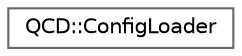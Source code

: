 digraph "Graphical Class Hierarchy"
{
 // LATEX_PDF_SIZE
  bgcolor="transparent";
  edge [fontname=Helvetica,fontsize=10,labelfontname=Helvetica,labelfontsize=10];
  node [fontname=Helvetica,fontsize=10,shape=box,height=0.2,width=0.4];
  rankdir="LR";
  Node0 [label="QCD::ConfigLoader",height=0.2,width=0.4,color="grey40", fillcolor="white", style="filled",URL="$classQCD_1_1ConfigLoader.html",tooltip=" "];
}
